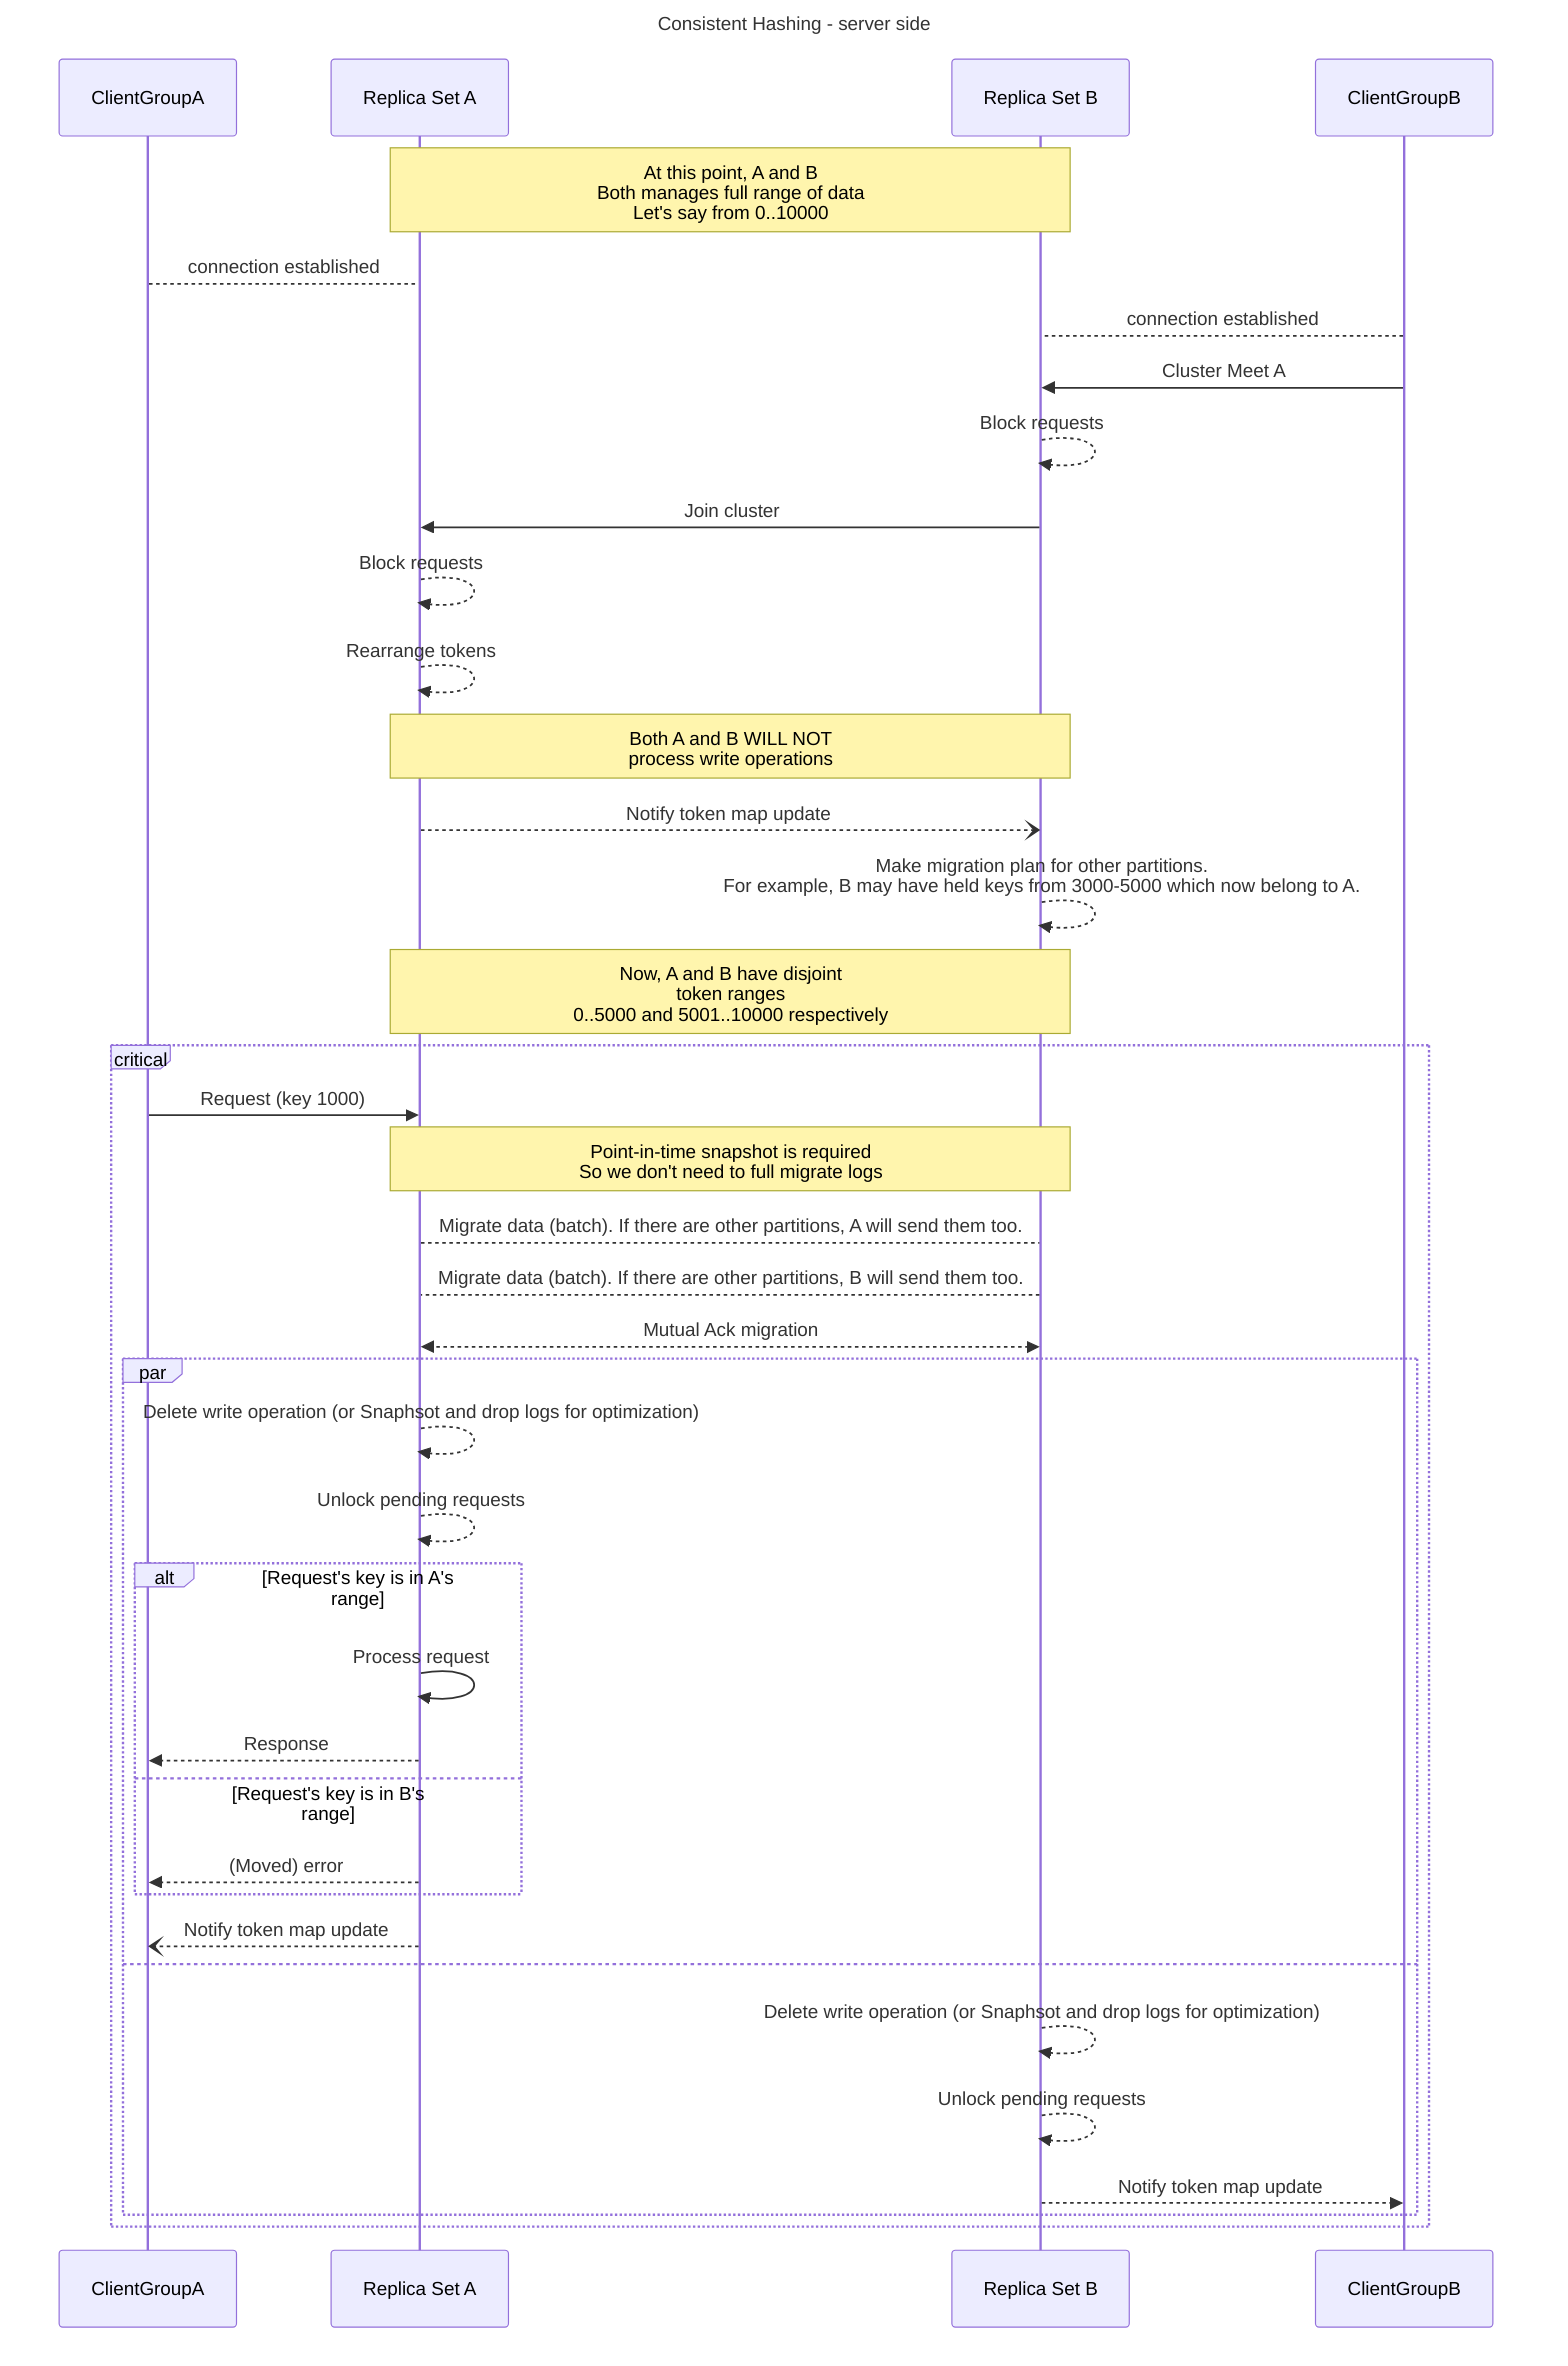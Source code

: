 ---
title: Consistent Hashing - server side
---
sequenceDiagram
    participant C1 as ClientGroupA
    
    participant A as Replica Set A
    participant B as Replica Set B
    
    participant C2 as ClientGroupB


    Note over A,B : At this point, A and B<br>Both manages full range of data<br>Let's say from 0..10000
    
    C1 --> A: connection established
    C2 --> B: connection established

    C2 ->> B: Cluster Meet A

    B -->> B : Block requests
    B ->> A : Join cluster
    A -->> A: Block requests
    A -->> A: Rearrange tokens

    note over A,B : Both A and B WILL NOT<br>process write operations

    
    
    

    
    A --) B : Notify token map update
    B -->> B : Make migration plan for other partitions.<br>For example, B may have held keys from 3000-5000 which now belong to A.


    

    Note over A,B: Now, A and B have disjoint<br>token ranges<br>0..5000 and 5001..10000 respectively

    critical 
    C1 ->> A: Request (key 1000)

        Note over A, B: Point-in-time snapshot is required<br>So we don't need to full migrate logs
        
        A --> B: Migrate data (batch). If there are other partitions, A will send them too.
        B --> A: Migrate data (batch). If there are other partitions, B will send them too.

        %% The following may involves multi step migrations depending on the size of data
        B <<-->> A: Mutual Ack migration

        par 
            A -->> A: Delete write operation (or Snaphsot and drop logs for optimization)
            A -->> A: Unlock pending requests
            alt Request's key is in A's range
                A ->> A: Process request
                A -->> C1: Response
            else Request's key is in B's range
                A -->> C1: (Moved) error
            end
            A --) C1 : Notify token map update
        and
            B -->> B: Delete write operation (or Snaphsot and drop logs for optimization)
            B -->> B: Unlock pending requests
            B -->> C2 : Notify token map update
        end
    end